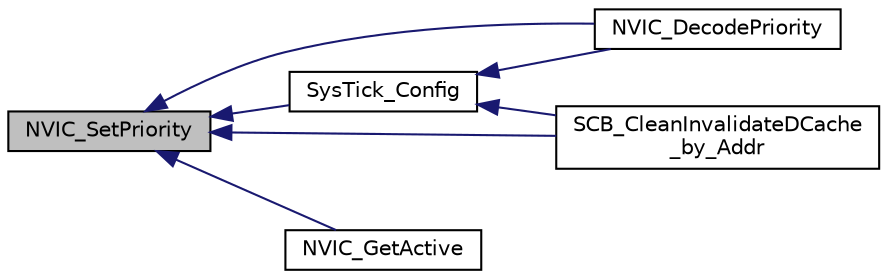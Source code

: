 digraph "NVIC_SetPriority"
{
  edge [fontname="Helvetica",fontsize="10",labelfontname="Helvetica",labelfontsize="10"];
  node [fontname="Helvetica",fontsize="10",shape=record];
  rankdir="LR";
  Node37 [label="NVIC_SetPriority",height=0.2,width=0.4,color="black", fillcolor="grey75", style="filled", fontcolor="black"];
  Node37 -> Node38 [dir="back",color="midnightblue",fontsize="10",style="solid",fontname="Helvetica"];
  Node38 [label="SysTick_Config",height=0.2,width=0.4,color="black", fillcolor="white", style="filled",URL="$group___c_m_s_i_s___core___sys_tick_functions.html#gae4e8f0238527c69f522029b93c8e5b78",tooltip="System Tick Configuration. "];
  Node38 -> Node39 [dir="back",color="midnightblue",fontsize="10",style="solid",fontname="Helvetica"];
  Node39 [label="NVIC_DecodePriority",height=0.2,width=0.4,color="black", fillcolor="white", style="filled",URL="$group___c_m_s_i_s___core___n_v_i_c_functions.html#ga3387607fd8a1a32cccd77d2ac672dd96",tooltip="Decode Priority. "];
  Node38 -> Node40 [dir="back",color="midnightblue",fontsize="10",style="solid",fontname="Helvetica"];
  Node40 [label="SCB_CleanInvalidateDCache\l_by_Addr",height=0.2,width=0.4,color="black", fillcolor="white", style="filled",URL="$group___c_m_s_i_s___core___cache_functions.html#ga630131b2572eaa16b569ed364dfc895e",tooltip="D-Cache Clean and Invalidate by address. "];
  Node37 -> Node41 [dir="back",color="midnightblue",fontsize="10",style="solid",fontname="Helvetica"];
  Node41 [label="NVIC_GetActive",height=0.2,width=0.4,color="black", fillcolor="white", style="filled",URL="$group___c_m_s_i_s___core___n_v_i_c_functions.html#ga47a0f52794068d076c9147aa3cb8d8a6",tooltip="Get Active Interrupt. "];
  Node37 -> Node39 [dir="back",color="midnightblue",fontsize="10",style="solid",fontname="Helvetica"];
  Node37 -> Node40 [dir="back",color="midnightblue",fontsize="10",style="solid",fontname="Helvetica"];
}
